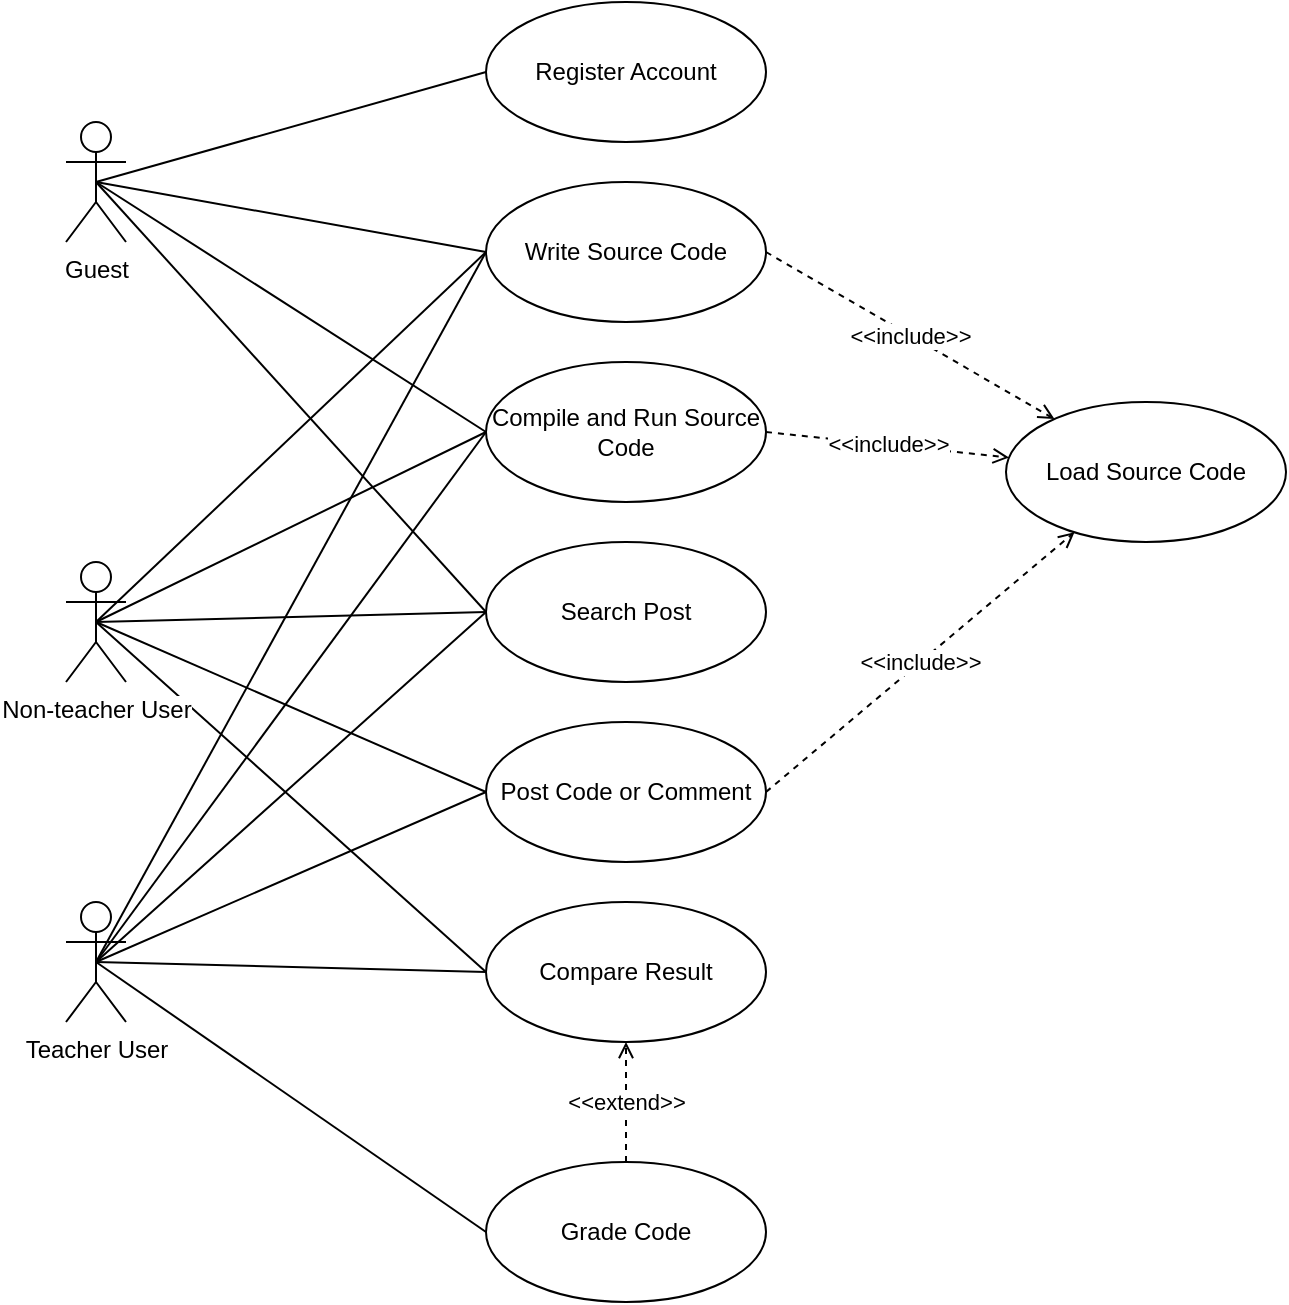 <mxfile version="12.7.9" type="device"><diagram id="Q4MQzcF9MEueRG6Z6P8g" name="Page-1"><mxGraphModel dx="1038" dy="499" grid="1" gridSize="10" guides="1" tooltips="1" connect="1" arrows="1" fold="1" page="1" pageScale="1" pageWidth="827" pageHeight="1169" math="0" shadow="0"><root><mxCell id="0"/><mxCell id="1" parent="0"/><mxCell id="ga0ZBONr8sZrUlh2iWju-10" style="rounded=0;orthogonalLoop=1;jettySize=auto;html=1;exitX=0.5;exitY=0.5;exitDx=0;exitDy=0;exitPerimeter=0;entryX=0;entryY=0.5;entryDx=0;entryDy=0;endArrow=none;endFill=0;" edge="1" parent="1" source="ga0ZBONr8sZrUlh2iWju-1" target="ga0ZBONr8sZrUlh2iWju-5"><mxGeometry relative="1" as="geometry"/></mxCell><mxCell id="ga0ZBONr8sZrUlh2iWju-13" style="edgeStyle=none;rounded=0;orthogonalLoop=1;jettySize=auto;html=1;exitX=0.5;exitY=0.5;exitDx=0;exitDy=0;exitPerimeter=0;entryX=0;entryY=0.5;entryDx=0;entryDy=0;endArrow=none;endFill=0;" edge="1" parent="1" source="ga0ZBONr8sZrUlh2iWju-1" target="ga0ZBONr8sZrUlh2iWju-6"><mxGeometry relative="1" as="geometry"/></mxCell><mxCell id="ga0ZBONr8sZrUlh2iWju-14" style="edgeStyle=none;rounded=0;orthogonalLoop=1;jettySize=auto;html=1;exitX=0.5;exitY=0.5;exitDx=0;exitDy=0;exitPerimeter=0;entryX=0;entryY=0.5;entryDx=0;entryDy=0;endArrow=none;endFill=0;" edge="1" parent="1" source="ga0ZBONr8sZrUlh2iWju-1" target="ga0ZBONr8sZrUlh2iWju-11"><mxGeometry relative="1" as="geometry"/></mxCell><mxCell id="ga0ZBONr8sZrUlh2iWju-16" style="edgeStyle=none;rounded=0;orthogonalLoop=1;jettySize=auto;html=1;exitX=0.5;exitY=0.5;exitDx=0;exitDy=0;exitPerimeter=0;entryX=0;entryY=0.5;entryDx=0;entryDy=0;endArrow=none;endFill=0;" edge="1" parent="1" source="ga0ZBONr8sZrUlh2iWju-1" target="ga0ZBONr8sZrUlh2iWju-15"><mxGeometry relative="1" as="geometry"/></mxCell><mxCell id="ga0ZBONr8sZrUlh2iWju-1" value="Guest" style="shape=umlActor;verticalLabelPosition=bottom;labelBackgroundColor=#ffffff;verticalAlign=top;html=1;" vertex="1" parent="1"><mxGeometry x="100" y="90" width="30" height="60" as="geometry"/></mxCell><mxCell id="ga0ZBONr8sZrUlh2iWju-23" style="edgeStyle=none;rounded=0;orthogonalLoop=1;jettySize=auto;html=1;exitX=0.5;exitY=0.5;exitDx=0;exitDy=0;exitPerimeter=0;endArrow=none;endFill=0;entryX=0;entryY=0.5;entryDx=0;entryDy=0;" edge="1" parent="1" source="ga0ZBONr8sZrUlh2iWju-2" target="ga0ZBONr8sZrUlh2iWju-8"><mxGeometry relative="1" as="geometry"/></mxCell><mxCell id="ga0ZBONr8sZrUlh2iWju-24" style="edgeStyle=none;rounded=0;orthogonalLoop=1;jettySize=auto;html=1;exitX=0.5;exitY=0.5;exitDx=0;exitDy=0;exitPerimeter=0;endArrow=none;endFill=0;entryX=0;entryY=0.5;entryDx=0;entryDy=0;" edge="1" parent="1" source="ga0ZBONr8sZrUlh2iWju-2" target="ga0ZBONr8sZrUlh2iWju-7"><mxGeometry relative="1" as="geometry"/></mxCell><mxCell id="ga0ZBONr8sZrUlh2iWju-26" style="edgeStyle=none;rounded=0;orthogonalLoop=1;jettySize=auto;html=1;exitX=0.5;exitY=0.5;exitDx=0;exitDy=0;exitPerimeter=0;endArrow=none;endFill=0;entryX=0;entryY=0.5;entryDx=0;entryDy=0;" edge="1" parent="1" source="ga0ZBONr8sZrUlh2iWju-2" target="ga0ZBONr8sZrUlh2iWju-15"><mxGeometry relative="1" as="geometry"/></mxCell><mxCell id="ga0ZBONr8sZrUlh2iWju-27" style="edgeStyle=none;rounded=0;orthogonalLoop=1;jettySize=auto;html=1;exitX=0.5;exitY=0.5;exitDx=0;exitDy=0;exitPerimeter=0;entryX=0;entryY=0.5;entryDx=0;entryDy=0;endArrow=none;endFill=0;" edge="1" parent="1" source="ga0ZBONr8sZrUlh2iWju-2" target="ga0ZBONr8sZrUlh2iWju-9"><mxGeometry relative="1" as="geometry"/></mxCell><mxCell id="ga0ZBONr8sZrUlh2iWju-28" style="edgeStyle=none;rounded=0;orthogonalLoop=1;jettySize=auto;html=1;exitX=0.5;exitY=0.5;exitDx=0;exitDy=0;exitPerimeter=0;entryX=0;entryY=0.5;entryDx=0;entryDy=0;endArrow=none;endFill=0;" edge="1" parent="1" source="ga0ZBONr8sZrUlh2iWju-2" target="ga0ZBONr8sZrUlh2iWju-11"><mxGeometry relative="1" as="geometry"/></mxCell><mxCell id="ga0ZBONr8sZrUlh2iWju-29" style="edgeStyle=none;rounded=0;orthogonalLoop=1;jettySize=auto;html=1;exitX=0.5;exitY=0.5;exitDx=0;exitDy=0;exitPerimeter=0;entryX=0;entryY=0.5;entryDx=0;entryDy=0;endArrow=none;endFill=0;" edge="1" parent="1" source="ga0ZBONr8sZrUlh2iWju-2" target="ga0ZBONr8sZrUlh2iWju-6"><mxGeometry relative="1" as="geometry"/></mxCell><mxCell id="ga0ZBONr8sZrUlh2iWju-2" value="Teacher User" style="shape=umlActor;verticalLabelPosition=bottom;labelBackgroundColor=#ffffff;verticalAlign=top;html=1;" vertex="1" parent="1"><mxGeometry x="100" y="480" width="30" height="60" as="geometry"/></mxCell><mxCell id="ga0ZBONr8sZrUlh2iWju-25" style="edgeStyle=none;rounded=0;orthogonalLoop=1;jettySize=auto;html=1;exitX=0.5;exitY=0.5;exitDx=0;exitDy=0;exitPerimeter=0;endArrow=none;endFill=0;entryX=0;entryY=0.5;entryDx=0;entryDy=0;" edge="1" parent="1" source="ga0ZBONr8sZrUlh2iWju-4" target="ga0ZBONr8sZrUlh2iWju-7"><mxGeometry relative="1" as="geometry"/></mxCell><mxCell id="ga0ZBONr8sZrUlh2iWju-30" style="edgeStyle=none;rounded=0;orthogonalLoop=1;jettySize=auto;html=1;exitX=0.5;exitY=0.5;exitDx=0;exitDy=0;exitPerimeter=0;entryX=0;entryY=0.5;entryDx=0;entryDy=0;endArrow=none;endFill=0;" edge="1" parent="1" source="ga0ZBONr8sZrUlh2iWju-4" target="ga0ZBONr8sZrUlh2iWju-6"><mxGeometry relative="1" as="geometry"/></mxCell><mxCell id="ga0ZBONr8sZrUlh2iWju-31" style="edgeStyle=none;rounded=0;orthogonalLoop=1;jettySize=auto;html=1;exitX=0.5;exitY=0.5;exitDx=0;exitDy=0;exitPerimeter=0;entryX=0;entryY=0.5;entryDx=0;entryDy=0;endArrow=none;endFill=0;" edge="1" parent="1" source="ga0ZBONr8sZrUlh2iWju-4" target="ga0ZBONr8sZrUlh2iWju-11"><mxGeometry relative="1" as="geometry"/></mxCell><mxCell id="ga0ZBONr8sZrUlh2iWju-32" style="edgeStyle=none;rounded=0;orthogonalLoop=1;jettySize=auto;html=1;exitX=0.5;exitY=0.5;exitDx=0;exitDy=0;exitPerimeter=0;entryX=0;entryY=0.5;entryDx=0;entryDy=0;endArrow=none;endFill=0;" edge="1" parent="1" source="ga0ZBONr8sZrUlh2iWju-4" target="ga0ZBONr8sZrUlh2iWju-15"><mxGeometry relative="1" as="geometry"/></mxCell><mxCell id="ga0ZBONr8sZrUlh2iWju-33" style="edgeStyle=none;rounded=0;orthogonalLoop=1;jettySize=auto;html=1;exitX=0.5;exitY=0.5;exitDx=0;exitDy=0;exitPerimeter=0;entryX=0;entryY=0.5;entryDx=0;entryDy=0;endArrow=none;endFill=0;" edge="1" parent="1" source="ga0ZBONr8sZrUlh2iWju-4" target="ga0ZBONr8sZrUlh2iWju-8"><mxGeometry relative="1" as="geometry"/></mxCell><mxCell id="ga0ZBONr8sZrUlh2iWju-4" value="Non-teacher User" style="shape=umlActor;verticalLabelPosition=bottom;labelBackgroundColor=#ffffff;verticalAlign=top;html=1;" vertex="1" parent="1"><mxGeometry x="100" y="310" width="30" height="60" as="geometry"/></mxCell><mxCell id="ga0ZBONr8sZrUlh2iWju-5" value="Register Account" style="ellipse;whiteSpace=wrap;html=1;" vertex="1" parent="1"><mxGeometry x="310" y="30" width="140" height="70" as="geometry"/></mxCell><mxCell id="ga0ZBONr8sZrUlh2iWju-17" value="&amp;lt;&amp;lt;include&amp;gt;&amp;gt;" style="edgeStyle=none;rounded=0;orthogonalLoop=1;jettySize=auto;html=1;exitX=1;exitY=0.5;exitDx=0;exitDy=0;endArrow=open;endFill=0;dashed=1;" edge="1" parent="1" source="ga0ZBONr8sZrUlh2iWju-6" target="ga0ZBONr8sZrUlh2iWju-12"><mxGeometry relative="1" as="geometry"/></mxCell><mxCell id="ga0ZBONr8sZrUlh2iWju-6" value="Write Source Code" style="ellipse;whiteSpace=wrap;html=1;" vertex="1" parent="1"><mxGeometry x="310" y="120" width="140" height="70" as="geometry"/></mxCell><mxCell id="ga0ZBONr8sZrUlh2iWju-19" value="&amp;lt;&amp;lt;include&amp;gt;&amp;gt;" style="edgeStyle=none;rounded=0;orthogonalLoop=1;jettySize=auto;html=1;exitX=1;exitY=0.5;exitDx=0;exitDy=0;dashed=1;endArrow=open;endFill=0;" edge="1" parent="1" source="ga0ZBONr8sZrUlh2iWju-7" target="ga0ZBONr8sZrUlh2iWju-12"><mxGeometry relative="1" as="geometry"/></mxCell><mxCell id="ga0ZBONr8sZrUlh2iWju-7" value="Post Code or Comment" style="ellipse;whiteSpace=wrap;html=1;" vertex="1" parent="1"><mxGeometry x="310" y="390" width="140" height="70" as="geometry"/></mxCell><mxCell id="ga0ZBONr8sZrUlh2iWju-8" value="Compare Result" style="ellipse;whiteSpace=wrap;html=1;" vertex="1" parent="1"><mxGeometry x="310" y="480" width="140" height="70" as="geometry"/></mxCell><mxCell id="ga0ZBONr8sZrUlh2iWju-21" value="&amp;lt;&amp;lt;extend&amp;gt;&amp;gt;" style="edgeStyle=none;rounded=0;orthogonalLoop=1;jettySize=auto;html=1;dashed=1;endArrow=open;endFill=0;" edge="1" parent="1" source="ga0ZBONr8sZrUlh2iWju-9" target="ga0ZBONr8sZrUlh2iWju-8"><mxGeometry relative="1" as="geometry"/></mxCell><mxCell id="ga0ZBONr8sZrUlh2iWju-9" value="Grade Code" style="ellipse;whiteSpace=wrap;html=1;" vertex="1" parent="1"><mxGeometry x="310" y="610" width="140" height="70" as="geometry"/></mxCell><mxCell id="ga0ZBONr8sZrUlh2iWju-20" value="&amp;lt;&amp;lt;include&amp;gt;&amp;gt;" style="edgeStyle=none;rounded=0;orthogonalLoop=1;jettySize=auto;html=1;exitX=1;exitY=0.5;exitDx=0;exitDy=0;dashed=1;endArrow=open;endFill=0;" edge="1" parent="1" source="ga0ZBONr8sZrUlh2iWju-11" target="ga0ZBONr8sZrUlh2iWju-12"><mxGeometry relative="1" as="geometry"/></mxCell><mxCell id="ga0ZBONr8sZrUlh2iWju-11" value="Compile and Run Source Code" style="ellipse;whiteSpace=wrap;html=1;" vertex="1" parent="1"><mxGeometry x="310" y="210" width="140" height="70" as="geometry"/></mxCell><mxCell id="ga0ZBONr8sZrUlh2iWju-12" value="Load Source Code" style="ellipse;whiteSpace=wrap;html=1;" vertex="1" parent="1"><mxGeometry x="570" y="230" width="140" height="70" as="geometry"/></mxCell><mxCell id="ga0ZBONr8sZrUlh2iWju-15" value="Search Post" style="ellipse;whiteSpace=wrap;html=1;" vertex="1" parent="1"><mxGeometry x="310" y="300" width="140" height="70" as="geometry"/></mxCell></root></mxGraphModel></diagram></mxfile>